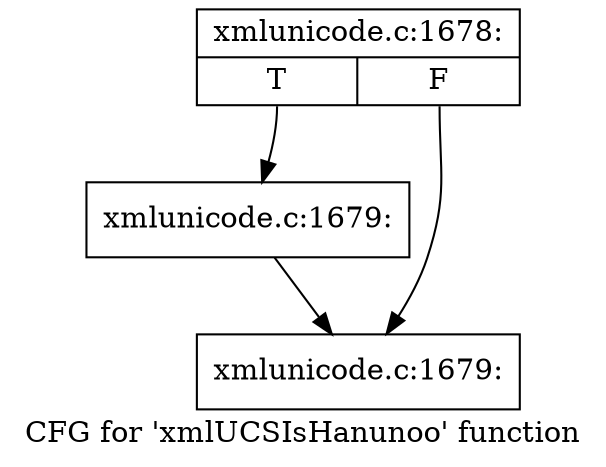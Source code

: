 digraph "CFG for 'xmlUCSIsHanunoo' function" {
	label="CFG for 'xmlUCSIsHanunoo' function";

	Node0x4e48e80 [shape=record,label="{xmlunicode.c:1678:|{<s0>T|<s1>F}}"];
	Node0x4e48e80:s0 -> Node0x4e48e10;
	Node0x4e48e80:s1 -> Node0x4e484a0;
	Node0x4e48e10 [shape=record,label="{xmlunicode.c:1679:}"];
	Node0x4e48e10 -> Node0x4e484a0;
	Node0x4e484a0 [shape=record,label="{xmlunicode.c:1679:}"];
}
